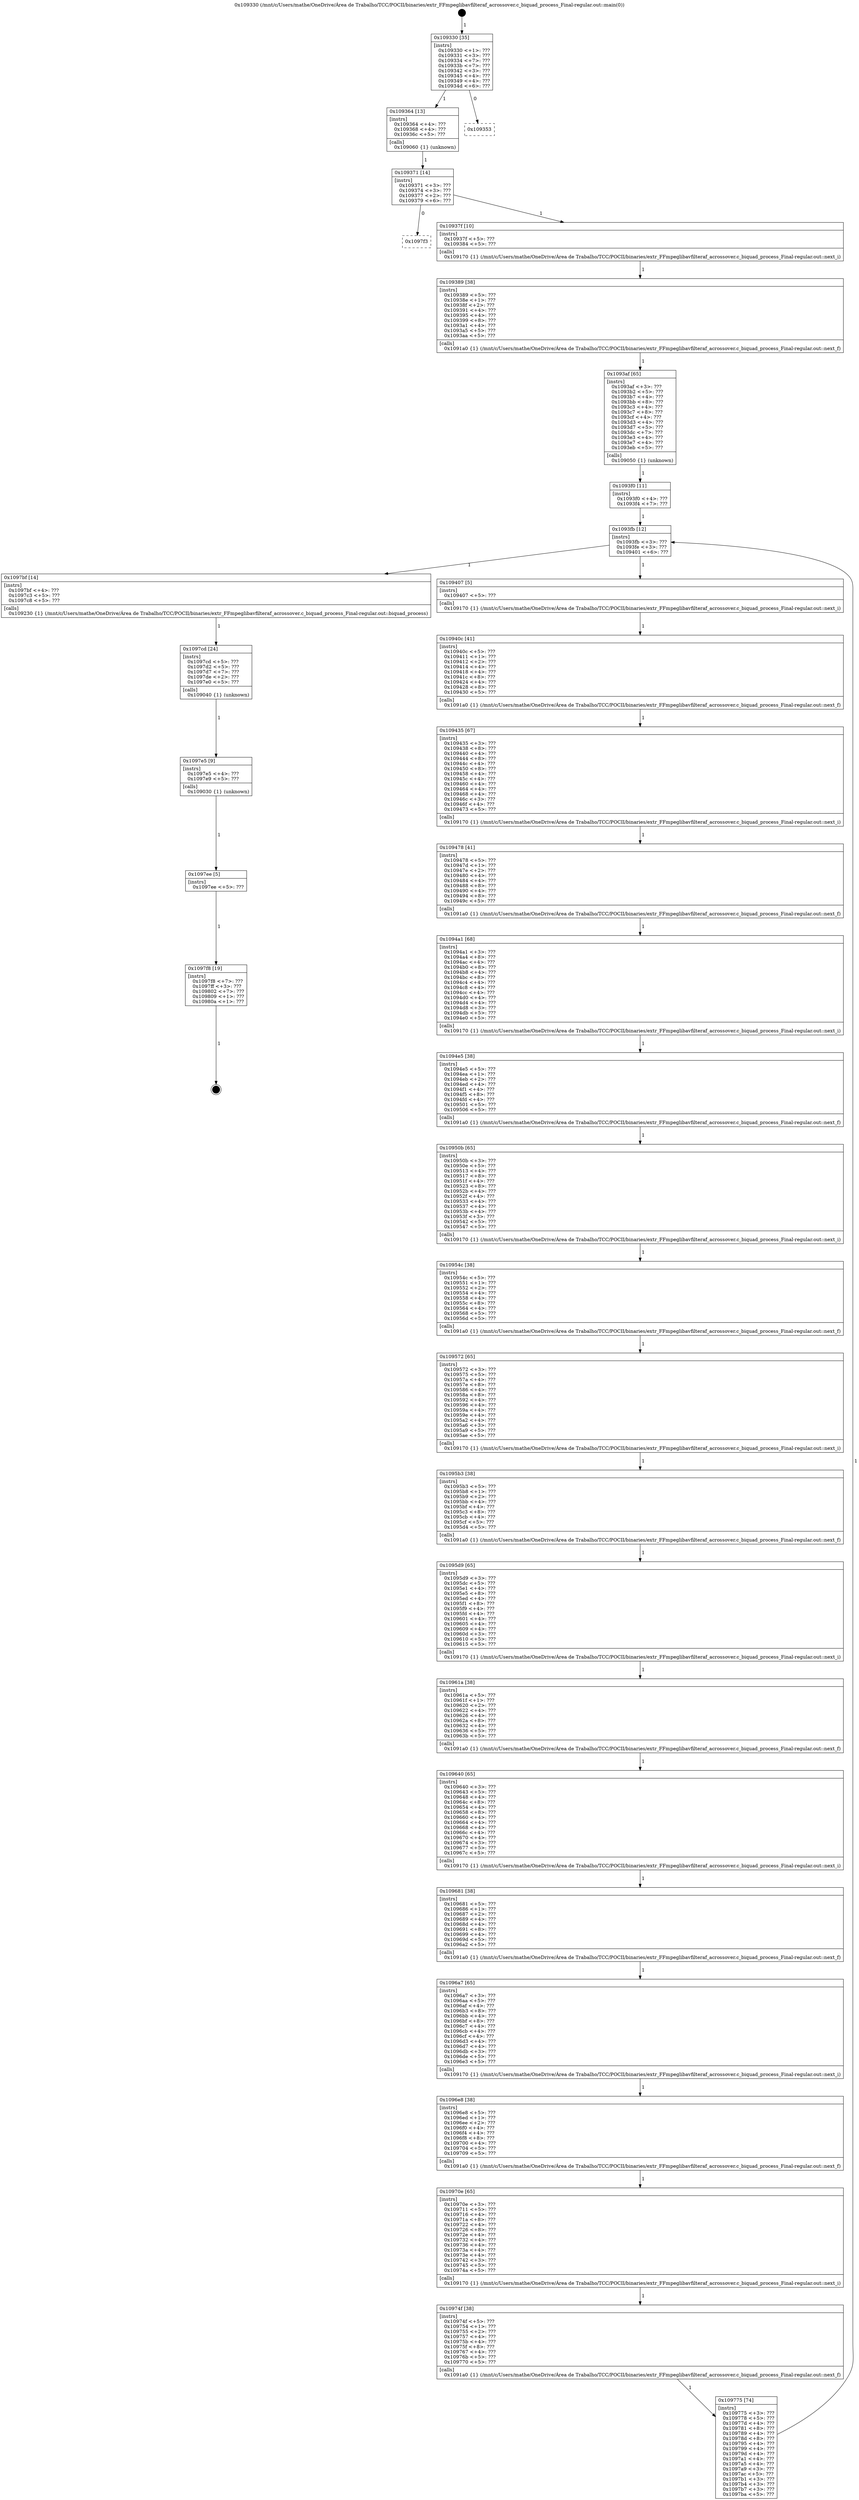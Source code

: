 digraph "0x109330" {
  label = "0x109330 (/mnt/c/Users/mathe/OneDrive/Área de Trabalho/TCC/POCII/binaries/extr_FFmpeglibavfilteraf_acrossover.c_biquad_process_Final-regular.out::main(0))"
  labelloc = "t"
  node[shape=record]

  Entry [label="",width=0.3,height=0.3,shape=circle,fillcolor=black,style=filled]
  "0x109330" [label="{
     0x109330 [35]\l
     | [instrs]\l
     &nbsp;&nbsp;0x109330 \<+1\>: ???\l
     &nbsp;&nbsp;0x109331 \<+3\>: ???\l
     &nbsp;&nbsp;0x109334 \<+7\>: ???\l
     &nbsp;&nbsp;0x10933b \<+7\>: ???\l
     &nbsp;&nbsp;0x109342 \<+3\>: ???\l
     &nbsp;&nbsp;0x109345 \<+4\>: ???\l
     &nbsp;&nbsp;0x109349 \<+4\>: ???\l
     &nbsp;&nbsp;0x10934d \<+6\>: ???\l
  }"]
  "0x109364" [label="{
     0x109364 [13]\l
     | [instrs]\l
     &nbsp;&nbsp;0x109364 \<+4\>: ???\l
     &nbsp;&nbsp;0x109368 \<+4\>: ???\l
     &nbsp;&nbsp;0x10936c \<+5\>: ???\l
     | [calls]\l
     &nbsp;&nbsp;0x109060 \{1\} (unknown)\l
  }"]
  "0x109353" [label="{
     0x109353\l
  }", style=dashed]
  "0x109371" [label="{
     0x109371 [14]\l
     | [instrs]\l
     &nbsp;&nbsp;0x109371 \<+3\>: ???\l
     &nbsp;&nbsp;0x109374 \<+3\>: ???\l
     &nbsp;&nbsp;0x109377 \<+2\>: ???\l
     &nbsp;&nbsp;0x109379 \<+6\>: ???\l
  }"]
  "0x1097f3" [label="{
     0x1097f3\l
  }", style=dashed]
  "0x10937f" [label="{
     0x10937f [10]\l
     | [instrs]\l
     &nbsp;&nbsp;0x10937f \<+5\>: ???\l
     &nbsp;&nbsp;0x109384 \<+5\>: ???\l
     | [calls]\l
     &nbsp;&nbsp;0x109170 \{1\} (/mnt/c/Users/mathe/OneDrive/Área de Trabalho/TCC/POCII/binaries/extr_FFmpeglibavfilteraf_acrossover.c_biquad_process_Final-regular.out::next_i)\l
  }"]
  Exit [label="",width=0.3,height=0.3,shape=circle,fillcolor=black,style=filled,peripheries=2]
  "0x109389" [label="{
     0x109389 [38]\l
     | [instrs]\l
     &nbsp;&nbsp;0x109389 \<+5\>: ???\l
     &nbsp;&nbsp;0x10938e \<+1\>: ???\l
     &nbsp;&nbsp;0x10938f \<+2\>: ???\l
     &nbsp;&nbsp;0x109391 \<+4\>: ???\l
     &nbsp;&nbsp;0x109395 \<+4\>: ???\l
     &nbsp;&nbsp;0x109399 \<+8\>: ???\l
     &nbsp;&nbsp;0x1093a1 \<+4\>: ???\l
     &nbsp;&nbsp;0x1093a5 \<+5\>: ???\l
     &nbsp;&nbsp;0x1093aa \<+5\>: ???\l
     | [calls]\l
     &nbsp;&nbsp;0x1091a0 \{1\} (/mnt/c/Users/mathe/OneDrive/Área de Trabalho/TCC/POCII/binaries/extr_FFmpeglibavfilteraf_acrossover.c_biquad_process_Final-regular.out::next_f)\l
  }"]
  "0x1093af" [label="{
     0x1093af [65]\l
     | [instrs]\l
     &nbsp;&nbsp;0x1093af \<+3\>: ???\l
     &nbsp;&nbsp;0x1093b2 \<+5\>: ???\l
     &nbsp;&nbsp;0x1093b7 \<+4\>: ???\l
     &nbsp;&nbsp;0x1093bb \<+8\>: ???\l
     &nbsp;&nbsp;0x1093c3 \<+4\>: ???\l
     &nbsp;&nbsp;0x1093c7 \<+8\>: ???\l
     &nbsp;&nbsp;0x1093cf \<+4\>: ???\l
     &nbsp;&nbsp;0x1093d3 \<+4\>: ???\l
     &nbsp;&nbsp;0x1093d7 \<+5\>: ???\l
     &nbsp;&nbsp;0x1093dc \<+7\>: ???\l
     &nbsp;&nbsp;0x1093e3 \<+4\>: ???\l
     &nbsp;&nbsp;0x1093e7 \<+4\>: ???\l
     &nbsp;&nbsp;0x1093eb \<+5\>: ???\l
     | [calls]\l
     &nbsp;&nbsp;0x109050 \{1\} (unknown)\l
  }"]
  "0x1093fb" [label="{
     0x1093fb [12]\l
     | [instrs]\l
     &nbsp;&nbsp;0x1093fb \<+3\>: ???\l
     &nbsp;&nbsp;0x1093fe \<+3\>: ???\l
     &nbsp;&nbsp;0x109401 \<+6\>: ???\l
  }"]
  "0x1097bf" [label="{
     0x1097bf [14]\l
     | [instrs]\l
     &nbsp;&nbsp;0x1097bf \<+4\>: ???\l
     &nbsp;&nbsp;0x1097c3 \<+5\>: ???\l
     &nbsp;&nbsp;0x1097c8 \<+5\>: ???\l
     | [calls]\l
     &nbsp;&nbsp;0x109230 \{1\} (/mnt/c/Users/mathe/OneDrive/Área de Trabalho/TCC/POCII/binaries/extr_FFmpeglibavfilteraf_acrossover.c_biquad_process_Final-regular.out::biquad_process)\l
  }"]
  "0x109407" [label="{
     0x109407 [5]\l
     | [instrs]\l
     &nbsp;&nbsp;0x109407 \<+5\>: ???\l
     | [calls]\l
     &nbsp;&nbsp;0x109170 \{1\} (/mnt/c/Users/mathe/OneDrive/Área de Trabalho/TCC/POCII/binaries/extr_FFmpeglibavfilteraf_acrossover.c_biquad_process_Final-regular.out::next_i)\l
  }"]
  "0x10940c" [label="{
     0x10940c [41]\l
     | [instrs]\l
     &nbsp;&nbsp;0x10940c \<+5\>: ???\l
     &nbsp;&nbsp;0x109411 \<+1\>: ???\l
     &nbsp;&nbsp;0x109412 \<+2\>: ???\l
     &nbsp;&nbsp;0x109414 \<+4\>: ???\l
     &nbsp;&nbsp;0x109418 \<+4\>: ???\l
     &nbsp;&nbsp;0x10941c \<+8\>: ???\l
     &nbsp;&nbsp;0x109424 \<+4\>: ???\l
     &nbsp;&nbsp;0x109428 \<+8\>: ???\l
     &nbsp;&nbsp;0x109430 \<+5\>: ???\l
     | [calls]\l
     &nbsp;&nbsp;0x1091a0 \{1\} (/mnt/c/Users/mathe/OneDrive/Área de Trabalho/TCC/POCII/binaries/extr_FFmpeglibavfilteraf_acrossover.c_biquad_process_Final-regular.out::next_f)\l
  }"]
  "0x109435" [label="{
     0x109435 [67]\l
     | [instrs]\l
     &nbsp;&nbsp;0x109435 \<+3\>: ???\l
     &nbsp;&nbsp;0x109438 \<+8\>: ???\l
     &nbsp;&nbsp;0x109440 \<+4\>: ???\l
     &nbsp;&nbsp;0x109444 \<+8\>: ???\l
     &nbsp;&nbsp;0x10944c \<+4\>: ???\l
     &nbsp;&nbsp;0x109450 \<+8\>: ???\l
     &nbsp;&nbsp;0x109458 \<+4\>: ???\l
     &nbsp;&nbsp;0x10945c \<+4\>: ???\l
     &nbsp;&nbsp;0x109460 \<+4\>: ???\l
     &nbsp;&nbsp;0x109464 \<+4\>: ???\l
     &nbsp;&nbsp;0x109468 \<+4\>: ???\l
     &nbsp;&nbsp;0x10946c \<+3\>: ???\l
     &nbsp;&nbsp;0x10946f \<+4\>: ???\l
     &nbsp;&nbsp;0x109473 \<+5\>: ???\l
     | [calls]\l
     &nbsp;&nbsp;0x109170 \{1\} (/mnt/c/Users/mathe/OneDrive/Área de Trabalho/TCC/POCII/binaries/extr_FFmpeglibavfilteraf_acrossover.c_biquad_process_Final-regular.out::next_i)\l
  }"]
  "0x109478" [label="{
     0x109478 [41]\l
     | [instrs]\l
     &nbsp;&nbsp;0x109478 \<+5\>: ???\l
     &nbsp;&nbsp;0x10947d \<+1\>: ???\l
     &nbsp;&nbsp;0x10947e \<+2\>: ???\l
     &nbsp;&nbsp;0x109480 \<+4\>: ???\l
     &nbsp;&nbsp;0x109484 \<+4\>: ???\l
     &nbsp;&nbsp;0x109488 \<+8\>: ???\l
     &nbsp;&nbsp;0x109490 \<+4\>: ???\l
     &nbsp;&nbsp;0x109494 \<+8\>: ???\l
     &nbsp;&nbsp;0x10949c \<+5\>: ???\l
     | [calls]\l
     &nbsp;&nbsp;0x1091a0 \{1\} (/mnt/c/Users/mathe/OneDrive/Área de Trabalho/TCC/POCII/binaries/extr_FFmpeglibavfilteraf_acrossover.c_biquad_process_Final-regular.out::next_f)\l
  }"]
  "0x1094a1" [label="{
     0x1094a1 [68]\l
     | [instrs]\l
     &nbsp;&nbsp;0x1094a1 \<+3\>: ???\l
     &nbsp;&nbsp;0x1094a4 \<+8\>: ???\l
     &nbsp;&nbsp;0x1094ac \<+4\>: ???\l
     &nbsp;&nbsp;0x1094b0 \<+8\>: ???\l
     &nbsp;&nbsp;0x1094b8 \<+4\>: ???\l
     &nbsp;&nbsp;0x1094bc \<+8\>: ???\l
     &nbsp;&nbsp;0x1094c4 \<+4\>: ???\l
     &nbsp;&nbsp;0x1094c8 \<+4\>: ???\l
     &nbsp;&nbsp;0x1094cc \<+4\>: ???\l
     &nbsp;&nbsp;0x1094d0 \<+4\>: ???\l
     &nbsp;&nbsp;0x1094d4 \<+4\>: ???\l
     &nbsp;&nbsp;0x1094d8 \<+3\>: ???\l
     &nbsp;&nbsp;0x1094db \<+5\>: ???\l
     &nbsp;&nbsp;0x1094e0 \<+5\>: ???\l
     | [calls]\l
     &nbsp;&nbsp;0x109170 \{1\} (/mnt/c/Users/mathe/OneDrive/Área de Trabalho/TCC/POCII/binaries/extr_FFmpeglibavfilteraf_acrossover.c_biquad_process_Final-regular.out::next_i)\l
  }"]
  "0x1094e5" [label="{
     0x1094e5 [38]\l
     | [instrs]\l
     &nbsp;&nbsp;0x1094e5 \<+5\>: ???\l
     &nbsp;&nbsp;0x1094ea \<+1\>: ???\l
     &nbsp;&nbsp;0x1094eb \<+2\>: ???\l
     &nbsp;&nbsp;0x1094ed \<+4\>: ???\l
     &nbsp;&nbsp;0x1094f1 \<+4\>: ???\l
     &nbsp;&nbsp;0x1094f5 \<+8\>: ???\l
     &nbsp;&nbsp;0x1094fd \<+4\>: ???\l
     &nbsp;&nbsp;0x109501 \<+5\>: ???\l
     &nbsp;&nbsp;0x109506 \<+5\>: ???\l
     | [calls]\l
     &nbsp;&nbsp;0x1091a0 \{1\} (/mnt/c/Users/mathe/OneDrive/Área de Trabalho/TCC/POCII/binaries/extr_FFmpeglibavfilteraf_acrossover.c_biquad_process_Final-regular.out::next_f)\l
  }"]
  "0x10950b" [label="{
     0x10950b [65]\l
     | [instrs]\l
     &nbsp;&nbsp;0x10950b \<+3\>: ???\l
     &nbsp;&nbsp;0x10950e \<+5\>: ???\l
     &nbsp;&nbsp;0x109513 \<+4\>: ???\l
     &nbsp;&nbsp;0x109517 \<+8\>: ???\l
     &nbsp;&nbsp;0x10951f \<+4\>: ???\l
     &nbsp;&nbsp;0x109523 \<+8\>: ???\l
     &nbsp;&nbsp;0x10952b \<+4\>: ???\l
     &nbsp;&nbsp;0x10952f \<+4\>: ???\l
     &nbsp;&nbsp;0x109533 \<+4\>: ???\l
     &nbsp;&nbsp;0x109537 \<+4\>: ???\l
     &nbsp;&nbsp;0x10953b \<+4\>: ???\l
     &nbsp;&nbsp;0x10953f \<+3\>: ???\l
     &nbsp;&nbsp;0x109542 \<+5\>: ???\l
     &nbsp;&nbsp;0x109547 \<+5\>: ???\l
     | [calls]\l
     &nbsp;&nbsp;0x109170 \{1\} (/mnt/c/Users/mathe/OneDrive/Área de Trabalho/TCC/POCII/binaries/extr_FFmpeglibavfilteraf_acrossover.c_biquad_process_Final-regular.out::next_i)\l
  }"]
  "0x10954c" [label="{
     0x10954c [38]\l
     | [instrs]\l
     &nbsp;&nbsp;0x10954c \<+5\>: ???\l
     &nbsp;&nbsp;0x109551 \<+1\>: ???\l
     &nbsp;&nbsp;0x109552 \<+2\>: ???\l
     &nbsp;&nbsp;0x109554 \<+4\>: ???\l
     &nbsp;&nbsp;0x109558 \<+4\>: ???\l
     &nbsp;&nbsp;0x10955c \<+8\>: ???\l
     &nbsp;&nbsp;0x109564 \<+4\>: ???\l
     &nbsp;&nbsp;0x109568 \<+5\>: ???\l
     &nbsp;&nbsp;0x10956d \<+5\>: ???\l
     | [calls]\l
     &nbsp;&nbsp;0x1091a0 \{1\} (/mnt/c/Users/mathe/OneDrive/Área de Trabalho/TCC/POCII/binaries/extr_FFmpeglibavfilteraf_acrossover.c_biquad_process_Final-regular.out::next_f)\l
  }"]
  "0x109572" [label="{
     0x109572 [65]\l
     | [instrs]\l
     &nbsp;&nbsp;0x109572 \<+3\>: ???\l
     &nbsp;&nbsp;0x109575 \<+5\>: ???\l
     &nbsp;&nbsp;0x10957a \<+4\>: ???\l
     &nbsp;&nbsp;0x10957e \<+8\>: ???\l
     &nbsp;&nbsp;0x109586 \<+4\>: ???\l
     &nbsp;&nbsp;0x10958a \<+8\>: ???\l
     &nbsp;&nbsp;0x109592 \<+4\>: ???\l
     &nbsp;&nbsp;0x109596 \<+4\>: ???\l
     &nbsp;&nbsp;0x10959a \<+4\>: ???\l
     &nbsp;&nbsp;0x10959e \<+4\>: ???\l
     &nbsp;&nbsp;0x1095a2 \<+4\>: ???\l
     &nbsp;&nbsp;0x1095a6 \<+3\>: ???\l
     &nbsp;&nbsp;0x1095a9 \<+5\>: ???\l
     &nbsp;&nbsp;0x1095ae \<+5\>: ???\l
     | [calls]\l
     &nbsp;&nbsp;0x109170 \{1\} (/mnt/c/Users/mathe/OneDrive/Área de Trabalho/TCC/POCII/binaries/extr_FFmpeglibavfilteraf_acrossover.c_biquad_process_Final-regular.out::next_i)\l
  }"]
  "0x1095b3" [label="{
     0x1095b3 [38]\l
     | [instrs]\l
     &nbsp;&nbsp;0x1095b3 \<+5\>: ???\l
     &nbsp;&nbsp;0x1095b8 \<+1\>: ???\l
     &nbsp;&nbsp;0x1095b9 \<+2\>: ???\l
     &nbsp;&nbsp;0x1095bb \<+4\>: ???\l
     &nbsp;&nbsp;0x1095bf \<+4\>: ???\l
     &nbsp;&nbsp;0x1095c3 \<+8\>: ???\l
     &nbsp;&nbsp;0x1095cb \<+4\>: ???\l
     &nbsp;&nbsp;0x1095cf \<+5\>: ???\l
     &nbsp;&nbsp;0x1095d4 \<+5\>: ???\l
     | [calls]\l
     &nbsp;&nbsp;0x1091a0 \{1\} (/mnt/c/Users/mathe/OneDrive/Área de Trabalho/TCC/POCII/binaries/extr_FFmpeglibavfilteraf_acrossover.c_biquad_process_Final-regular.out::next_f)\l
  }"]
  "0x1095d9" [label="{
     0x1095d9 [65]\l
     | [instrs]\l
     &nbsp;&nbsp;0x1095d9 \<+3\>: ???\l
     &nbsp;&nbsp;0x1095dc \<+5\>: ???\l
     &nbsp;&nbsp;0x1095e1 \<+4\>: ???\l
     &nbsp;&nbsp;0x1095e5 \<+8\>: ???\l
     &nbsp;&nbsp;0x1095ed \<+4\>: ???\l
     &nbsp;&nbsp;0x1095f1 \<+8\>: ???\l
     &nbsp;&nbsp;0x1095f9 \<+4\>: ???\l
     &nbsp;&nbsp;0x1095fd \<+4\>: ???\l
     &nbsp;&nbsp;0x109601 \<+4\>: ???\l
     &nbsp;&nbsp;0x109605 \<+4\>: ???\l
     &nbsp;&nbsp;0x109609 \<+4\>: ???\l
     &nbsp;&nbsp;0x10960d \<+3\>: ???\l
     &nbsp;&nbsp;0x109610 \<+5\>: ???\l
     &nbsp;&nbsp;0x109615 \<+5\>: ???\l
     | [calls]\l
     &nbsp;&nbsp;0x109170 \{1\} (/mnt/c/Users/mathe/OneDrive/Área de Trabalho/TCC/POCII/binaries/extr_FFmpeglibavfilteraf_acrossover.c_biquad_process_Final-regular.out::next_i)\l
  }"]
  "0x10961a" [label="{
     0x10961a [38]\l
     | [instrs]\l
     &nbsp;&nbsp;0x10961a \<+5\>: ???\l
     &nbsp;&nbsp;0x10961f \<+1\>: ???\l
     &nbsp;&nbsp;0x109620 \<+2\>: ???\l
     &nbsp;&nbsp;0x109622 \<+4\>: ???\l
     &nbsp;&nbsp;0x109626 \<+4\>: ???\l
     &nbsp;&nbsp;0x10962a \<+8\>: ???\l
     &nbsp;&nbsp;0x109632 \<+4\>: ???\l
     &nbsp;&nbsp;0x109636 \<+5\>: ???\l
     &nbsp;&nbsp;0x10963b \<+5\>: ???\l
     | [calls]\l
     &nbsp;&nbsp;0x1091a0 \{1\} (/mnt/c/Users/mathe/OneDrive/Área de Trabalho/TCC/POCII/binaries/extr_FFmpeglibavfilteraf_acrossover.c_biquad_process_Final-regular.out::next_f)\l
  }"]
  "0x109640" [label="{
     0x109640 [65]\l
     | [instrs]\l
     &nbsp;&nbsp;0x109640 \<+3\>: ???\l
     &nbsp;&nbsp;0x109643 \<+5\>: ???\l
     &nbsp;&nbsp;0x109648 \<+4\>: ???\l
     &nbsp;&nbsp;0x10964c \<+8\>: ???\l
     &nbsp;&nbsp;0x109654 \<+4\>: ???\l
     &nbsp;&nbsp;0x109658 \<+8\>: ???\l
     &nbsp;&nbsp;0x109660 \<+4\>: ???\l
     &nbsp;&nbsp;0x109664 \<+4\>: ???\l
     &nbsp;&nbsp;0x109668 \<+4\>: ???\l
     &nbsp;&nbsp;0x10966c \<+4\>: ???\l
     &nbsp;&nbsp;0x109670 \<+4\>: ???\l
     &nbsp;&nbsp;0x109674 \<+3\>: ???\l
     &nbsp;&nbsp;0x109677 \<+5\>: ???\l
     &nbsp;&nbsp;0x10967c \<+5\>: ???\l
     | [calls]\l
     &nbsp;&nbsp;0x109170 \{1\} (/mnt/c/Users/mathe/OneDrive/Área de Trabalho/TCC/POCII/binaries/extr_FFmpeglibavfilteraf_acrossover.c_biquad_process_Final-regular.out::next_i)\l
  }"]
  "0x109681" [label="{
     0x109681 [38]\l
     | [instrs]\l
     &nbsp;&nbsp;0x109681 \<+5\>: ???\l
     &nbsp;&nbsp;0x109686 \<+1\>: ???\l
     &nbsp;&nbsp;0x109687 \<+2\>: ???\l
     &nbsp;&nbsp;0x109689 \<+4\>: ???\l
     &nbsp;&nbsp;0x10968d \<+4\>: ???\l
     &nbsp;&nbsp;0x109691 \<+8\>: ???\l
     &nbsp;&nbsp;0x109699 \<+4\>: ???\l
     &nbsp;&nbsp;0x10969d \<+5\>: ???\l
     &nbsp;&nbsp;0x1096a2 \<+5\>: ???\l
     | [calls]\l
     &nbsp;&nbsp;0x1091a0 \{1\} (/mnt/c/Users/mathe/OneDrive/Área de Trabalho/TCC/POCII/binaries/extr_FFmpeglibavfilteraf_acrossover.c_biquad_process_Final-regular.out::next_f)\l
  }"]
  "0x1096a7" [label="{
     0x1096a7 [65]\l
     | [instrs]\l
     &nbsp;&nbsp;0x1096a7 \<+3\>: ???\l
     &nbsp;&nbsp;0x1096aa \<+5\>: ???\l
     &nbsp;&nbsp;0x1096af \<+4\>: ???\l
     &nbsp;&nbsp;0x1096b3 \<+8\>: ???\l
     &nbsp;&nbsp;0x1096bb \<+4\>: ???\l
     &nbsp;&nbsp;0x1096bf \<+8\>: ???\l
     &nbsp;&nbsp;0x1096c7 \<+4\>: ???\l
     &nbsp;&nbsp;0x1096cb \<+4\>: ???\l
     &nbsp;&nbsp;0x1096cf \<+4\>: ???\l
     &nbsp;&nbsp;0x1096d3 \<+4\>: ???\l
     &nbsp;&nbsp;0x1096d7 \<+4\>: ???\l
     &nbsp;&nbsp;0x1096db \<+3\>: ???\l
     &nbsp;&nbsp;0x1096de \<+5\>: ???\l
     &nbsp;&nbsp;0x1096e3 \<+5\>: ???\l
     | [calls]\l
     &nbsp;&nbsp;0x109170 \{1\} (/mnt/c/Users/mathe/OneDrive/Área de Trabalho/TCC/POCII/binaries/extr_FFmpeglibavfilteraf_acrossover.c_biquad_process_Final-regular.out::next_i)\l
  }"]
  "0x1096e8" [label="{
     0x1096e8 [38]\l
     | [instrs]\l
     &nbsp;&nbsp;0x1096e8 \<+5\>: ???\l
     &nbsp;&nbsp;0x1096ed \<+1\>: ???\l
     &nbsp;&nbsp;0x1096ee \<+2\>: ???\l
     &nbsp;&nbsp;0x1096f0 \<+4\>: ???\l
     &nbsp;&nbsp;0x1096f4 \<+4\>: ???\l
     &nbsp;&nbsp;0x1096f8 \<+8\>: ???\l
     &nbsp;&nbsp;0x109700 \<+4\>: ???\l
     &nbsp;&nbsp;0x109704 \<+5\>: ???\l
     &nbsp;&nbsp;0x109709 \<+5\>: ???\l
     | [calls]\l
     &nbsp;&nbsp;0x1091a0 \{1\} (/mnt/c/Users/mathe/OneDrive/Área de Trabalho/TCC/POCII/binaries/extr_FFmpeglibavfilteraf_acrossover.c_biquad_process_Final-regular.out::next_f)\l
  }"]
  "0x10970e" [label="{
     0x10970e [65]\l
     | [instrs]\l
     &nbsp;&nbsp;0x10970e \<+3\>: ???\l
     &nbsp;&nbsp;0x109711 \<+5\>: ???\l
     &nbsp;&nbsp;0x109716 \<+4\>: ???\l
     &nbsp;&nbsp;0x10971a \<+8\>: ???\l
     &nbsp;&nbsp;0x109722 \<+4\>: ???\l
     &nbsp;&nbsp;0x109726 \<+8\>: ???\l
     &nbsp;&nbsp;0x10972e \<+4\>: ???\l
     &nbsp;&nbsp;0x109732 \<+4\>: ???\l
     &nbsp;&nbsp;0x109736 \<+4\>: ???\l
     &nbsp;&nbsp;0x10973a \<+4\>: ???\l
     &nbsp;&nbsp;0x10973e \<+4\>: ???\l
     &nbsp;&nbsp;0x109742 \<+3\>: ???\l
     &nbsp;&nbsp;0x109745 \<+5\>: ???\l
     &nbsp;&nbsp;0x10974a \<+5\>: ???\l
     | [calls]\l
     &nbsp;&nbsp;0x109170 \{1\} (/mnt/c/Users/mathe/OneDrive/Área de Trabalho/TCC/POCII/binaries/extr_FFmpeglibavfilteraf_acrossover.c_biquad_process_Final-regular.out::next_i)\l
  }"]
  "0x10974f" [label="{
     0x10974f [38]\l
     | [instrs]\l
     &nbsp;&nbsp;0x10974f \<+5\>: ???\l
     &nbsp;&nbsp;0x109754 \<+1\>: ???\l
     &nbsp;&nbsp;0x109755 \<+2\>: ???\l
     &nbsp;&nbsp;0x109757 \<+4\>: ???\l
     &nbsp;&nbsp;0x10975b \<+4\>: ???\l
     &nbsp;&nbsp;0x10975f \<+8\>: ???\l
     &nbsp;&nbsp;0x109767 \<+4\>: ???\l
     &nbsp;&nbsp;0x10976b \<+5\>: ???\l
     &nbsp;&nbsp;0x109770 \<+5\>: ???\l
     | [calls]\l
     &nbsp;&nbsp;0x1091a0 \{1\} (/mnt/c/Users/mathe/OneDrive/Área de Trabalho/TCC/POCII/binaries/extr_FFmpeglibavfilteraf_acrossover.c_biquad_process_Final-regular.out::next_f)\l
  }"]
  "0x109775" [label="{
     0x109775 [74]\l
     | [instrs]\l
     &nbsp;&nbsp;0x109775 \<+3\>: ???\l
     &nbsp;&nbsp;0x109778 \<+5\>: ???\l
     &nbsp;&nbsp;0x10977d \<+4\>: ???\l
     &nbsp;&nbsp;0x109781 \<+8\>: ???\l
     &nbsp;&nbsp;0x109789 \<+4\>: ???\l
     &nbsp;&nbsp;0x10978d \<+8\>: ???\l
     &nbsp;&nbsp;0x109795 \<+4\>: ???\l
     &nbsp;&nbsp;0x109799 \<+4\>: ???\l
     &nbsp;&nbsp;0x10979d \<+4\>: ???\l
     &nbsp;&nbsp;0x1097a1 \<+4\>: ???\l
     &nbsp;&nbsp;0x1097a5 \<+4\>: ???\l
     &nbsp;&nbsp;0x1097a9 \<+3\>: ???\l
     &nbsp;&nbsp;0x1097ac \<+5\>: ???\l
     &nbsp;&nbsp;0x1097b1 \<+3\>: ???\l
     &nbsp;&nbsp;0x1097b4 \<+3\>: ???\l
     &nbsp;&nbsp;0x1097b7 \<+3\>: ???\l
     &nbsp;&nbsp;0x1097ba \<+5\>: ???\l
  }"]
  "0x1093f0" [label="{
     0x1093f0 [11]\l
     | [instrs]\l
     &nbsp;&nbsp;0x1093f0 \<+4\>: ???\l
     &nbsp;&nbsp;0x1093f4 \<+7\>: ???\l
  }"]
  "0x1097cd" [label="{
     0x1097cd [24]\l
     | [instrs]\l
     &nbsp;&nbsp;0x1097cd \<+5\>: ???\l
     &nbsp;&nbsp;0x1097d2 \<+5\>: ???\l
     &nbsp;&nbsp;0x1097d7 \<+7\>: ???\l
     &nbsp;&nbsp;0x1097de \<+2\>: ???\l
     &nbsp;&nbsp;0x1097e0 \<+5\>: ???\l
     | [calls]\l
     &nbsp;&nbsp;0x109040 \{1\} (unknown)\l
  }"]
  "0x1097e5" [label="{
     0x1097e5 [9]\l
     | [instrs]\l
     &nbsp;&nbsp;0x1097e5 \<+4\>: ???\l
     &nbsp;&nbsp;0x1097e9 \<+5\>: ???\l
     | [calls]\l
     &nbsp;&nbsp;0x109030 \{1\} (unknown)\l
  }"]
  "0x1097ee" [label="{
     0x1097ee [5]\l
     | [instrs]\l
     &nbsp;&nbsp;0x1097ee \<+5\>: ???\l
  }"]
  "0x1097f8" [label="{
     0x1097f8 [19]\l
     | [instrs]\l
     &nbsp;&nbsp;0x1097f8 \<+7\>: ???\l
     &nbsp;&nbsp;0x1097ff \<+3\>: ???\l
     &nbsp;&nbsp;0x109802 \<+7\>: ???\l
     &nbsp;&nbsp;0x109809 \<+1\>: ???\l
     &nbsp;&nbsp;0x10980a \<+1\>: ???\l
  }"]
  Entry -> "0x109330" [label=" 1"]
  "0x109330" -> "0x109364" [label=" 1"]
  "0x109330" -> "0x109353" [label=" 0"]
  "0x109364" -> "0x109371" [label=" 1"]
  "0x109371" -> "0x1097f3" [label=" 0"]
  "0x109371" -> "0x10937f" [label=" 1"]
  "0x1097f8" -> Exit [label=" 1"]
  "0x10937f" -> "0x109389" [label=" 1"]
  "0x109389" -> "0x1093af" [label=" 1"]
  "0x1093af" -> "0x1093f0" [label=" 1"]
  "0x1093fb" -> "0x1097bf" [label=" 1"]
  "0x1093fb" -> "0x109407" [label=" 1"]
  "0x109407" -> "0x10940c" [label=" 1"]
  "0x10940c" -> "0x109435" [label=" 1"]
  "0x109435" -> "0x109478" [label=" 1"]
  "0x109478" -> "0x1094a1" [label=" 1"]
  "0x1094a1" -> "0x1094e5" [label=" 1"]
  "0x1094e5" -> "0x10950b" [label=" 1"]
  "0x10950b" -> "0x10954c" [label=" 1"]
  "0x10954c" -> "0x109572" [label=" 1"]
  "0x109572" -> "0x1095b3" [label=" 1"]
  "0x1095b3" -> "0x1095d9" [label=" 1"]
  "0x1095d9" -> "0x10961a" [label=" 1"]
  "0x10961a" -> "0x109640" [label=" 1"]
  "0x109640" -> "0x109681" [label=" 1"]
  "0x109681" -> "0x1096a7" [label=" 1"]
  "0x1096a7" -> "0x1096e8" [label=" 1"]
  "0x1096e8" -> "0x10970e" [label=" 1"]
  "0x10970e" -> "0x10974f" [label=" 1"]
  "0x10974f" -> "0x109775" [label=" 1"]
  "0x1093f0" -> "0x1093fb" [label=" 1"]
  "0x109775" -> "0x1093fb" [label=" 1"]
  "0x1097bf" -> "0x1097cd" [label=" 1"]
  "0x1097cd" -> "0x1097e5" [label=" 1"]
  "0x1097e5" -> "0x1097ee" [label=" 1"]
  "0x1097ee" -> "0x1097f8" [label=" 1"]
}
